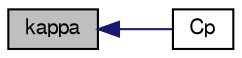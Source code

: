 digraph "kappa"
{
  bgcolor="transparent";
  edge [fontname="FreeSans",fontsize="10",labelfontname="FreeSans",labelfontsize="10"];
  node [fontname="FreeSans",fontsize="10",shape=record];
  rankdir="LR";
  Node1406 [label="kappa",height=0.2,width=0.4,color="black", fillcolor="grey75", style="filled", fontcolor="black"];
  Node1406 -> Node1407 [dir="back",color="midnightblue",fontsize="10",style="solid",fontname="FreeSans"];
  Node1407 [label="Cp",height=0.2,width=0.4,color="black",URL="$a29066.html#ace64ba24a7339288e9b10dfa190183a2",tooltip="Return specific heat capacity [J/kg/K]. "];
}
